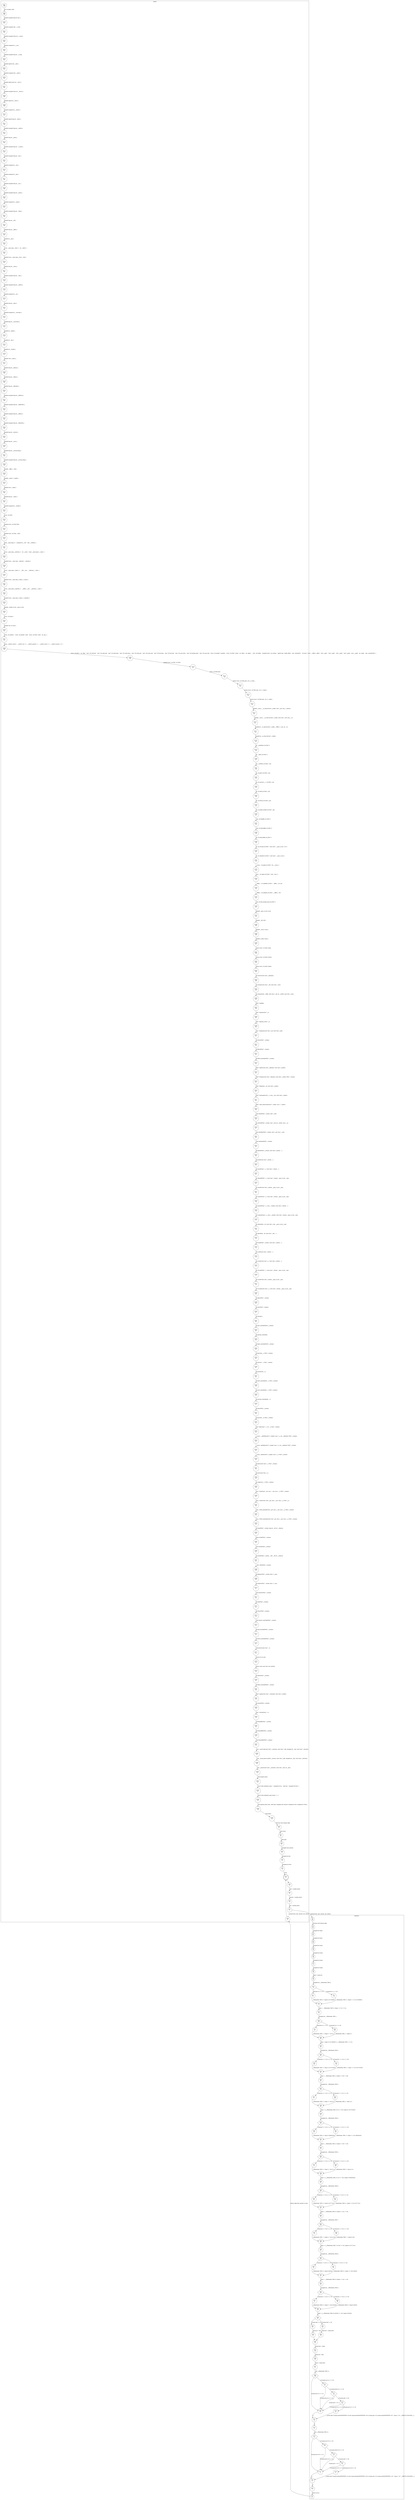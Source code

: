 digraph CFA {
85 [shape="circle" label="N85\n209"]
99 [shape="circle" label="N99\n208"]
100 [shape="circle" label="N100\n207"]
101 [shape="circle" label="N101\n206"]
102 [shape="circle" label="N102\n205"]
103 [shape="circle" label="N103\n204"]
104 [shape="circle" label="N104\n203"]
105 [shape="circle" label="N105\n202"]
106 [shape="circle" label="N106\n201"]
107 [shape="circle" label="N107\n200"]
108 [shape="circle" label="N108\n199"]
109 [shape="circle" label="N109\n198"]
110 [shape="circle" label="N110\n197"]
111 [shape="circle" label="N111\n196"]
112 [shape="circle" label="N112\n195"]
113 [shape="circle" label="N113\n194"]
114 [shape="circle" label="N114\n193"]
115 [shape="circle" label="N115\n192"]
116 [shape="circle" label="N116\n191"]
117 [shape="circle" label="N117\n190"]
118 [shape="circle" label="N118\n189"]
119 [shape="circle" label="N119\n188"]
120 [shape="circle" label="N120\n187"]
121 [shape="circle" label="N121\n186"]
122 [shape="circle" label="N122\n185"]
123 [shape="circle" label="N123\n184"]
124 [shape="circle" label="N124\n183"]
125 [shape="circle" label="N125\n182"]
126 [shape="circle" label="N126\n181"]
127 [shape="circle" label="N127\n180"]
128 [shape="circle" label="N128\n179"]
129 [shape="circle" label="N129\n178"]
130 [shape="circle" label="N130\n177"]
131 [shape="circle" label="N131\n176"]
132 [shape="circle" label="N132\n175"]
133 [shape="circle" label="N133\n174"]
134 [shape="circle" label="N134\n173"]
135 [shape="circle" label="N135\n172"]
136 [shape="circle" label="N136\n171"]
137 [shape="circle" label="N137\n170"]
138 [shape="circle" label="N138\n169"]
139 [shape="circle" label="N139\n168"]
140 [shape="circle" label="N140\n167"]
141 [shape="circle" label="N141\n166"]
142 [shape="circle" label="N142\n165"]
143 [shape="circle" label="N143\n164"]
144 [shape="circle" label="N144\n163"]
145 [shape="circle" label="N145\n162"]
146 [shape="circle" label="N146\n161"]
147 [shape="circle" label="N147\n160"]
148 [shape="circle" label="N148\n159"]
149 [shape="circle" label="N149\n158"]
150 [shape="circle" label="N150\n157"]
151 [shape="circle" label="N151\n156"]
152 [shape="circle" label="N152\n155"]
153 [shape="circle" label="N153\n154"]
154 [shape="circle" label="N154\n153"]
155 [shape="circle" label="N155\n152"]
156 [shape="circle" label="N156\n151"]
157 [shape="circle" label="N157\n150"]
158 [shape="circle" label="N158\n149"]
159 [shape="circle" label="N159\n148"]
160 [shape="circle" label="N160\n147"]
161 [shape="circle" label="N161\n146"]
162 [shape="circle" label="N162\n145"]
163 [shape="circle" label="N163\n144"]
164 [shape="circle" label="N164\n143"]
165 [shape="circle" label="N165\n142"]
166 [shape="circle" label="N166\n141"]
167 [shape="circle" label="N167\n140"]
168 [shape="circle" label="N168\n139"]
169 [shape="circle" label="N169\n138"]
170 [shape="circle" label="N170\n137"]
171 [shape="circle" label="N171\n136"]
172 [shape="circle" label="N172\n135"]
173 [shape="circle" label="N173\n134"]
174 [shape="circle" label="N174\n133"]
175 [shape="circle" label="N175\n132"]
176 [shape="circle" label="N176\n131"]
177 [shape="circle" label="N177\n130"]
178 [shape="circle" label="N178\n129"]
179 [shape="circle" label="N179\n128"]
180 [shape="circle" label="N180\n127"]
181 [shape="circle" label="N181\n126"]
182 [shape="circle" label="N182\n125"]
183 [shape="circle" label="N183\n124"]
184 [shape="circle" label="N184\n123"]
185 [shape="circle" label="N185\n122"]
186 [shape="circle" label="N186\n121"]
187 [shape="circle" label="N187\n120"]
188 [shape="circle" label="N188\n119"]
189 [shape="circle" label="N189\n118"]
190 [shape="circle" label="N190\n117"]
191 [shape="circle" label="N191\n116"]
192 [shape="circle" label="N192\n115"]
193 [shape="circle" label="N193\n114"]
194 [shape="circle" label="N194\n113"]
195 [shape="circle" label="N195\n112"]
196 [shape="circle" label="N196\n111"]
197 [shape="circle" label="N197\n110"]
198 [shape="circle" label="N198\n109"]
199 [shape="circle" label="N199\n108"]
200 [shape="circle" label="N200\n107"]
201 [shape="circle" label="N201\n106"]
202 [shape="circle" label="N202\n105"]
203 [shape="circle" label="N203\n104"]
204 [shape="circle" label="N204\n103"]
205 [shape="circle" label="N205\n102"]
206 [shape="circle" label="N206\n101"]
207 [shape="circle" label="N207\n100"]
208 [shape="circle" label="N208\n99"]
209 [shape="circle" label="N209\n98"]
210 [shape="circle" label="N210\n97"]
211 [shape="circle" label="N211\n96"]
212 [shape="circle" label="N212\n95"]
213 [shape="circle" label="N213\n94"]
214 [shape="circle" label="N214\n93"]
215 [shape="circle" label="N215\n92"]
216 [shape="circle" label="N216\n91"]
217 [shape="circle" label="N217\n90"]
218 [shape="circle" label="N218\n89"]
219 [shape="circle" label="N219\n88"]
220 [shape="circle" label="N220\n87"]
221 [shape="circle" label="N221\n86"]
222 [shape="circle" label="N222\n85"]
223 [shape="circle" label="N223\n84"]
224 [shape="circle" label="N224\n83"]
225 [shape="circle" label="N225\n82"]
226 [shape="circle" label="N226\n81"]
227 [shape="circle" label="N227\n80"]
228 [shape="circle" label="N228\n79"]
229 [shape="circle" label="N229\n78"]
230 [shape="circle" label="N230\n77"]
231 [shape="circle" label="N231\n76"]
232 [shape="circle" label="N232\n75"]
233 [shape="circle" label="N233\n74"]
234 [shape="circle" label="N234\n73"]
235 [shape="circle" label="N235\n72"]
236 [shape="circle" label="N236\n71"]
237 [shape="circle" label="N237\n70"]
238 [shape="circle" label="N238\n69"]
239 [shape="circle" label="N239\n68"]
240 [shape="circle" label="N240\n67"]
241 [shape="circle" label="N241\n66"]
242 [shape="circle" label="N242\n65"]
243 [shape="circle" label="N243\n64"]
244 [shape="circle" label="N244\n63"]
245 [shape="circle" label="N245\n62"]
246 [shape="circle" label="N246\n61"]
247 [shape="circle" label="N247\n60"]
248 [shape="circle" label="N248\n59"]
249 [shape="circle" label="N249\n58"]
250 [shape="circle" label="N250\n57"]
251 [shape="circle" label="N251\n56"]
252 [shape="circle" label="N252\n55"]
253 [shape="circle" label="N253\n54"]
254 [shape="circle" label="N254\n53"]
255 [shape="circle" label="N255\n52"]
256 [shape="circle" label="N256\n51"]
257 [shape="circle" label="N257\n50"]
258 [shape="circle" label="N258\n49"]
259 [shape="circle" label="N259\n48"]
260 [shape="circle" label="N260\n47"]
261 [shape="circle" label="N261\n46"]
262 [shape="circle" label="N262\n45"]
263 [shape="circle" label="N263\n44"]
264 [shape="circle" label="N264\n43"]
265 [shape="circle" label="N265\n42"]
266 [shape="circle" label="N266\n41"]
267 [shape="circle" label="N267\n40"]
268 [shape="circle" label="N268\n39"]
269 [shape="circle" label="N269\n38"]
270 [shape="circle" label="N270\n37"]
271 [shape="circle" label="N271\n36"]
272 [shape="circle" label="N272\n35"]
273 [shape="circle" label="N273\n34"]
274 [shape="circle" label="N274\n33"]
275 [shape="circle" label="N275\n32"]
276 [shape="circle" label="N276\n31"]
277 [shape="circle" label="N277\n30"]
278 [shape="circle" label="N278\n29"]
279 [shape="circle" label="N279\n28"]
280 [shape="circle" label="N280\n27"]
281 [shape="circle" label="N281\n26"]
282 [shape="circle" label="N282\n25"]
283 [shape="circle" label="N283\n24"]
284 [shape="circle" label="N284\n23"]
285 [shape="circle" label="N285\n22"]
286 [shape="circle" label="N286\n21"]
287 [shape="circle" label="N287\n20"]
288 [shape="circle" label="N288\n19"]
289 [shape="circle" label="N289\n18"]
290 [shape="circle" label="N290\n17"]
291 [shape="circle" label="N291\n16"]
292 [shape="circle" label="N292\n15"]
293 [shape="circle" label="N293\n14"]
294 [shape="circle" label="N294\n13"]
295 [shape="circle" label="N295\n12"]
86 [shape="circle" label="N86\n11"]
87 [shape="circle" label="N87\n10"]
88 [shape="circle" label="N88\n9"]
89 [shape="circle" label="N89\n8"]
90 [shape="circle" label="N90\n7"]
91 [shape="circle" label="N91\n6"]
92 [shape="doublecircle" label="N92\n5"]
93 [shape="circle" label="N93\n4"]
95 [shape="circle" label="N95\n3"]
96 [shape="circle" label="N96\n2"]
97 [shape="circle" label="N97\n1"]
1 [shape="circle" label="N1\n83"]
2 [shape="circle" label="N2\n82"]
3 [shape="circle" label="N3\n81"]
4 [shape="circle" label="N4\n80"]
5 [shape="circle" label="N5\n79"]
6 [shape="circle" label="N6\n78"]
7 [shape="circle" label="N7\n77"]
8 [shape="circle" label="N8\n76"]
9 [shape="circle" label="N9\n75"]
10 [shape="diamond" label="N10\n74"]
11 [shape="circle" label="N11\n73"]
13 [shape="circle" label="N13\n71"]
14 [shape="circle" label="N14\n70"]
15 [shape="diamond" label="N15\n69"]
16 [shape="circle" label="N16\n68"]
18 [shape="circle" label="N18\n66"]
19 [shape="circle" label="N19\n65"]
20 [shape="diamond" label="N20\n64"]
21 [shape="circle" label="N21\n63"]
23 [shape="circle" label="N23\n61"]
24 [shape="circle" label="N24\n60"]
25 [shape="diamond" label="N25\n59"]
26 [shape="circle" label="N26\n58"]
28 [shape="circle" label="N28\n56"]
29 [shape="circle" label="N29\n55"]
30 [shape="diamond" label="N30\n54"]
31 [shape="circle" label="N31\n53"]
33 [shape="circle" label="N33\n51"]
34 [shape="circle" label="N34\n50"]
35 [shape="diamond" label="N35\n49"]
36 [shape="circle" label="N36\n48"]
38 [shape="circle" label="N38\n46"]
39 [shape="circle" label="N39\n45"]
40 [shape="diamond" label="N40\n44"]
41 [shape="circle" label="N41\n43"]
43 [shape="circle" label="N43\n41"]
44 [shape="circle" label="N44\n40"]
45 [shape="diamond" label="N45\n39"]
46 [shape="circle" label="N46\n38"]
48 [shape="circle" label="N48\n36"]
49 [shape="circle" label="N49\n35"]
50 [shape="diamond" label="N50\n34"]
51 [shape="circle" label="N51\n33"]
53 [shape="circle" label="N53\n31"]
54 [shape="circle" label="N54\n30"]
55 [shape="diamond" label="N55\n29"]
56 [shape="circle" label="N56\n28"]
58 [shape="circle" label="N58\n26"]
59 [shape="diamond" label="N59\n25"]
61 [shape="circle" label="N61\n24"]
63 [shape="circle" label="N63\n23"]
60 [shape="circle" label="N60\n20"]
65 [shape="circle" label="N65\n19"]
66 [shape="circle" label="N66\n18"]
67 [shape="circle" label="N67\n17"]
68 [shape="diamond" label="N68\n16"]
72 [shape="diamond" label="N72\n15"]
71 [shape="diamond" label="N71\n14"]
73 [shape="diamond" label="N73\n13"]
69 [shape="circle" label="N69\n11"]
74 [shape="circle" label="N74\n10"]
75 [shape="circle" label="N75\n9"]
76 [shape="diamond" label="N76\n8"]
80 [shape="diamond" label="N80\n7"]
79 [shape="diamond" label="N79\n6"]
81 [shape="diamond" label="N81\n5"]
77 [shape="circle" label="N77\n3"]
82 [shape="circle" label="N82\n2"]
83 [shape="circle" label="N83\n1"]
0 [shape="circle" label="N0\n0"]
98 [shape="circle" label="N98\n0"]
78 [shape="circle" label="N78\n4"]
70 [shape="circle" label="N70\n12"]
62 [shape="circle" label="N62\n22"]
64 [shape="circle" label="N64\n21"]
57 [shape="circle" label="N57\n27"]
52 [shape="circle" label="N52\n32"]
47 [shape="circle" label="N47\n37"]
42 [shape="circle" label="N42\n42"]
37 [shape="circle" label="N37\n47"]
32 [shape="circle" label="N32\n52"]
27 [shape="circle" label="N27\n57"]
22 [shape="circle" label="N22\n62"]
17 [shape="circle" label="N17\n67"]
12 [shape="circle" label="N12\n72"]
node [shape="circle"]
subgraph cluster_main {
label="main()"
85 -> 99 [label="INIT GLOBAL VARS"]
99 -> 100 [label="typedef unsigned long int size_t;"]
100 -> 101 [label="typedef unsigned char __u_char;"]
101 -> 102 [label="typedef unsigned short int __u_short;"]
102 -> 103 [label="typedef unsigned int __u_int;"]
103 -> 104 [label="typedef unsigned long int __u_long;"]
104 -> 105 [label="typedef signed char __int8_t;"]
105 -> 106 [label="typedef unsigned char __uint8_t;"]
106 -> 107 [label="typedef signed short int __int16_t;"]
107 -> 108 [label="typedef unsigned short int __uint16_t;"]
108 -> 109 [label="typedef signed int __int32_t;"]
109 -> 110 [label="typedef unsigned int __uint32_t;"]
110 -> 111 [label="typedef signed long int __int64_t;"]
111 -> 112 [label="typedef unsigned long int __uint64_t;"]
112 -> 113 [label="typedef long int __quad_t;"]
113 -> 114 [label="typedef unsigned long int __u_quad_t;"]
114 -> 115 [label="typedef unsigned long int __dev_t;"]
115 -> 116 [label="typedef unsigned int __uid_t;"]
116 -> 117 [label="typedef unsigned int __gid_t;"]
117 -> 118 [label="typedef unsigned long int __ino_t;"]
118 -> 119 [label="typedef unsigned long int __ino64_t;"]
119 -> 120 [label="typedef unsigned int __mode_t;"]
120 -> 121 [label="typedef unsigned long int __nlink_t;"]
121 -> 122 [label="typedef long int __off_t;"]
122 -> 123 [label="typedef long int __off64_t;"]
123 -> 124 [label="typedef int __pid_t;"]
124 -> 125 [label="struct __anon_type___fsid_t {   int __val[2]; } ;"]
125 -> 126 [label="typedef struct __anon_type___fsid_t __fsid_t;"]
126 -> 127 [label="typedef long int __clock_t;"]
127 -> 128 [label="typedef unsigned long int __rlim_t;"]
128 -> 129 [label="typedef unsigned long int __rlim64_t;"]
129 -> 130 [label="typedef unsigned int __id_t;"]
130 -> 131 [label="typedef long int __time_t;"]
131 -> 132 [label="typedef unsigned int __useconds_t;"]
132 -> 133 [label="typedef long int __suseconds_t;"]
133 -> 134 [label="typedef int __daddr_t;"]
134 -> 135 [label="typedef int __key_t;"]
135 -> 136 [label="typedef int __clockid_t;"]
136 -> 137 [label="typedef void *__timer_t;"]
137 -> 138 [label="typedef long int __blksize_t;"]
138 -> 139 [label="typedef long int __blkcnt_t;"]
139 -> 140 [label="typedef long int __blkcnt64_t;"]
140 -> 141 [label="typedef unsigned long int __fsblkcnt_t;"]
141 -> 142 [label="typedef unsigned long int __fsblkcnt64_t;"]
142 -> 143 [label="typedef unsigned long int __fsfilcnt_t;"]
143 -> 144 [label="typedef unsigned long int __fsfilcnt64_t;"]
144 -> 145 [label="typedef long int __fsword_t;"]
145 -> 146 [label="typedef long int __ssize_t;"]
146 -> 147 [label="typedef long int __syscall_slong_t;"]
147 -> 148 [label="typedef unsigned long int __syscall_ulong_t;"]
148 -> 149 [label="typedef __off64_t __loff_t;"]
149 -> 150 [label="typedef __quad_t *__qaddr_t;"]
150 -> 151 [label="typedef char *__caddr_t;"]
151 -> 152 [label="typedef long int __intptr_t;"]
152 -> 153 [label="typedef unsigned int __socklen_t;"]
153 -> 154 [label="struct _IO_FILE ;"]
154 -> 155 [label="typedef struct _IO_FILE FILE;"]
155 -> 156 [label="typedef struct _IO_FILE __FILE;"]
156 -> 157 [label="union __anon_type_0 {   unsigned int __wch;   char __wchb[4]; } ;"]
157 -> 158 [label="struct __anon_type___mbstate_t {   int __count;   union __anon_type_0 __value; } ;"]
158 -> 159 [label="typedef struct __anon_type___mbstate_t __mbstate_t;"]
159 -> 160 [label="struct __anon_type__G_fpos_t {   __off_t __pos;   __mbstate_t __state; } ;"]
160 -> 161 [label="typedef struct __anon_type__G_fpos_t _G_fpos_t;"]
161 -> 162 [label="struct __anon_type__G_fpos64_t {   __off64_t __pos;   __mbstate_t __state; } ;"]
162 -> 163 [label="typedef struct __anon_type__G_fpos_t _G_fpos64_t;"]
163 -> 164 [label="typedef __builtin_va_list __gnuc_va_list;"]
164 -> 165 [label="struct _IO_jump_t ;"]
165 -> 166 [label="typedef void _IO_lock_t;"]
166 -> 167 [label="struct _IO_marker {   struct _IO_marker *_next;   struct _IO_FILE *_sbuf;   int _pos; } ;"]
167 -> 168 [label="enum __codecvt_result {   __codecvt_ok = 0,   __codecvt_partial = 1,   __codecvt_error = 2,   __codecvt_noconv = 3 } ;"]
168 -> 169 [label="struct _IO_FILE {   int _flags;   char *_IO_read_ptr;   char *_IO_read_end;   char *_IO_read_base;   char *_IO_write_base;   char *_IO_write_ptr;   char *_IO_write_end;   char *_IO_buf_base;   char *_IO_buf_end;   char *_IO_save_base;   char *_IO_backup_base;   char *_IO_save_end;   struct _IO_marker *_markers;   struct _IO_FILE *_chain;   int _fileno;   int _flags2;   __off_t _old_offset;   unsigned short _cur_column;   signed char _vtable_offset;   char _shortbuf[1];   _IO_lock_t *_lock;   __off64_t _offset;   void *__pad1;   void *__pad2;   void *__pad3;   void *__pad4;   size_t __pad5;   int _mode;   char _unused2[40]; } ;"]
169 -> 170 [label="typedef struct _IO_FILE _IO_FILE;"]
170 -> 171 [label="struct _IO_FILE_plus ;"]
171 -> 172 [label="extern struct _IO_FILE_plus _IO_2_1_stdin_;"]
172 -> 173 [label="extern struct _IO_FILE_plus _IO_2_1_stdout_;"]
173 -> 174 [label="extern struct _IO_FILE_plus _IO_2_1_stderr_;"]
174 -> 175 [label="typedef __ssize_t  __io_read_fn(void *__cookie, char *__buf, size_t __nbytes);"]
175 -> 176 [label="typedef __ssize_t  __io_write_fn(void *__cookie, const char *__buf, size_t __n);"]
176 -> 177 [label="typedef int __io_seek_fn(void *__cookie, __off64_t *__pos, int __w);"]
177 -> 178 [label="typedef int __io_close_fn(void *__cookie);"]
178 -> 179 [label="int __underflow(_IO_FILE *);"]
179 -> 180 [label="int __uflow(_IO_FILE *);"]
180 -> 181 [label="int __overflow(_IO_FILE *, int);"]
181 -> 182 [label="int _IO_getc(_IO_FILE *__fp);"]
182 -> 183 [label="int _IO_putc(int __c, _IO_FILE *__fp);"]
183 -> 184 [label="int _IO_feof(_IO_FILE *__fp);"]
184 -> 185 [label="int _IO_ferror(_IO_FILE *__fp);"]
185 -> 186 [label="int _IO_peekc_locked(_IO_FILE *__fp);"]
186 -> 187 [label="void _IO_flockfile(_IO_FILE *);"]
187 -> 188 [label="void _IO_funlockfile(_IO_FILE *);"]
188 -> 189 [label="int _IO_ftrylockfile(_IO_FILE *);"]
189 -> 190 [label="int _IO_vfscanf(_IO_FILE *, const char *, __gnuc_va_list , int *);"]
190 -> 191 [label="int _IO_vfprintf(_IO_FILE *, const char *, __gnuc_va_list );"]
191 -> 192 [label="__ssize_t  _IO_padn(_IO_FILE *, int, __ssize_t );"]
192 -> 193 [label="size_t  _IO_sgetn(_IO_FILE *, void *, size_t );"]
193 -> 194 [label="__off64_t  _IO_seekoff(_IO_FILE *, __off64_t , int, int);"]
194 -> 195 [label="__off64_t  _IO_seekpos(_IO_FILE *, __off64_t , int);"]
195 -> 196 [label="void _IO_free_backup_area(_IO_FILE *);"]
196 -> 197 [label="typedef __gnuc_va_list va_list;"]
197 -> 198 [label="typedef __off_t off_t;"]
198 -> 199 [label="typedef __ssize_t ssize_t;"]
199 -> 200 [label="typedef _G_fpos_t fpos_t;"]
200 -> 201 [label="extern struct _IO_FILE *stdin;"]
201 -> 202 [label="extern struct _IO_FILE *stdout;"]
202 -> 203 [label="extern struct _IO_FILE *stderr;"]
203 -> 204 [label="int remove(const char *__filename);"]
204 -> 205 [label="int rename(const char *__old, const char *__new);"]
205 -> 206 [label="int renameat(int __oldfd, const char *__old, int __newfd, const char *__new);"]
206 -> 207 [label="FILE * tmpfile();"]
207 -> 208 [label="char * tmpnam(char *__s);"]
208 -> 209 [label="char * tmpnam_r(char *__s);"]
209 -> 210 [label="char * tempnam(const char *__dir, const char *__pfx);"]
210 -> 211 [label="int fclose(FILE *__stream);"]
211 -> 212 [label="int fflush(FILE *__stream);"]
212 -> 213 [label="int fflush_unlocked(FILE *__stream);"]
213 -> 214 [label="FILE * fopen(const char *__filename, const char *__modes);"]
214 -> 215 [label="FILE * freopen(const char *__filename, const char *__modes, FILE *__stream);"]
215 -> 216 [label="FILE * fdopen(int __fd, const char *__modes);"]
216 -> 217 [label="FILE * fmemopen(void *__s, size_t __len, const char *__modes);"]
217 -> 218 [label="FILE * open_memstream(char **__bufloc, size_t *__sizeloc);"]
218 -> 219 [label="void setbuf(FILE *__stream, char *__buf);"]
219 -> 220 [label="int setvbuf(FILE *__stream, char *__buf, int __modes, size_t __n);"]
220 -> 221 [label="void setbuffer(FILE *__stream, char *__buf, size_t __size);"]
221 -> 222 [label="void setlinebuf(FILE *__stream);"]
222 -> 223 [label="int fprintf(FILE *__stream, const char *__format, ...);"]
223 -> 224 [label="int printf(const char *__format, ...);"]
224 -> 225 [label="int sprintf(char *__s, const char *__format, ...);"]
225 -> 226 [label="int vfprintf(FILE *__s, const char *__format, __gnuc_va_list __arg);"]
226 -> 227 [label="int vprintf(const char *__format, __gnuc_va_list __arg);"]
227 -> 228 [label="int vsprintf(char *__s, const char *__format, __gnuc_va_list __arg);"]
228 -> 229 [label="int snprintf(char *__s, size_t __maxlen, const char *__format, ...);"]
229 -> 230 [label="int vsnprintf(char *__s, size_t __maxlen, const char *__format, __gnuc_va_list __arg);"]
230 -> 231 [label="int vdprintf(int __fd, const char *__fmt, __gnuc_va_list __arg);"]
231 -> 232 [label="int dprintf(int __fd, const char *__fmt, ...);"]
232 -> 233 [label="int fscanf(FILE *__stream, const char *__format, ...);"]
233 -> 234 [label="int scanf(const char *__format, ...);"]
234 -> 235 [label="int sscanf(const char *__s, const char *__format, ...);"]
235 -> 236 [label="int vfscanf(FILE *__s, const char *__format, __gnuc_va_list __arg);"]
236 -> 237 [label="int vscanf(const char *__format, __gnuc_va_list __arg);"]
237 -> 238 [label="int vsscanf(const char *__s, const char *__format, __gnuc_va_list __arg);"]
238 -> 239 [label="int fgetc(FILE *__stream);"]
239 -> 240 [label="int getc(FILE *__stream);"]
240 -> 241 [label="int getchar();"]
241 -> 242 [label="int getc_unlocked(FILE *__stream);"]
242 -> 243 [label="int getchar_unlocked();"]
243 -> 244 [label="int fgetc_unlocked(FILE *__stream);"]
244 -> 245 [label="int fputc(int __c, FILE *__stream);"]
245 -> 246 [label="int putc(int __c, FILE *__stream);"]
246 -> 247 [label="int putchar(int __c);"]
247 -> 248 [label="int fputc_unlocked(int __c, FILE *__stream);"]
248 -> 249 [label="int putc_unlocked(int __c, FILE *__stream);"]
249 -> 250 [label="int putchar_unlocked(int __c);"]
250 -> 251 [label="int getw(FILE *__stream);"]
251 -> 252 [label="int putw(int __w, FILE *__stream);"]
252 -> 253 [label="char * fgets(char *__s, int __n, FILE *__stream);"]
253 -> 254 [label="__ssize_t  __getdelim(char **__lineptr, size_t *__n, int __delimiter, FILE *__stream);"]
254 -> 255 [label="__ssize_t  getdelim(char **__lineptr, size_t *__n, int __delimiter, FILE *__stream);"]
255 -> 256 [label="__ssize_t  getline(char **__lineptr, size_t *__n, FILE *__stream);"]
256 -> 257 [label="int fputs(const char *__s, FILE *__stream);"]
257 -> 258 [label="int puts(const char *__s);"]
258 -> 259 [label="int ungetc(int __c, FILE *__stream);"]
259 -> 260 [label="size_t  fread(void *__ptr, size_t __size, size_t __n, FILE *__stream);"]
260 -> 261 [label="size_t  fwrite(const void *__ptr, size_t __size, size_t __n, FILE *__s);"]
261 -> 262 [label="size_t  fread_unlocked(void *__ptr, size_t __size, size_t __n, FILE *__stream);"]
262 -> 263 [label="size_t  fwrite_unlocked(const void *__ptr, size_t __size, size_t __n, FILE *__stream);"]
263 -> 264 [label="int fseek(FILE *__stream, long int __off, int __whence);"]
264 -> 265 [label="long int ftell(FILE *__stream);"]
265 -> 266 [label="void rewind(FILE *__stream);"]
266 -> 267 [label="int fseeko(FILE *__stream, __off_t __off, int __whence);"]
267 -> 268 [label="__off_t  ftello(FILE *__stream);"]
268 -> 269 [label="int fgetpos(FILE *__stream, fpos_t *__pos);"]
269 -> 270 [label="int fsetpos(FILE *__stream, fpos_t *__pos);"]
270 -> 271 [label="void clearerr(FILE *__stream);"]
271 -> 272 [label="int feof(FILE *__stream);"]
272 -> 273 [label="int ferror(FILE *__stream);"]
273 -> 274 [label="void clearerr_unlocked(FILE *__stream);"]
274 -> 275 [label="int feof_unlocked(FILE *__stream);"]
275 -> 276 [label="int ferror_unlocked(FILE *__stream);"]
276 -> 277 [label="void perror(const char *__s);"]
277 -> 278 [label="extern int sys_nerr;"]
278 -> 279 [label="extern const const char *sys_errlist[];"]
279 -> 280 [label="int fileno(FILE *__stream);"]
280 -> 281 [label="int fileno_unlocked(FILE *__stream);"]
281 -> 282 [label="FILE * popen(const char *__command, const char *__modes);"]
282 -> 283 [label="int pclose(FILE *__stream);"]
283 -> 284 [label="char * ctermid(char *__s);"]
284 -> 285 [label="void flockfile(FILE *__stream);"]
285 -> 286 [label="int ftrylockfile(FILE *__stream);"]
286 -> 287 [label="void funlockfile(FILE *__stream);"]
287 -> 288 [label="void __assert_fail(const char *__assertion, const char *__file, unsigned int __line, const char *__function);"]
288 -> 289 [label="void __assert_perror_fail(int __errnum, const char *__file, unsigned int __line, const char *__function);"]
289 -> 290 [label="void __assert(const char *__assertion, const char *__file, int __line);"]
290 -> 291 [label="_Bool nondet_bool();"]
291 -> 292 [label="struct state_elements_main {   unsigned int inr;   _Bool spl;   unsigned int dout; } ;"]
292 -> 293 [label="struct state_elements_main smain = {  };"]
293 -> 294 [label="void spinner(_Bool clock, _Bool spin, unsigned char amount, unsigned int din, unsigned int *dout);"]
294 -> 295 [label="void main();"]
295 -> 86 [label="Function start dummy edge"]
86 -> 87 [label="_Bool clock;"]
87 -> 88 [label="_Bool spin;"]
88 -> 89 [label="unsigned char amount;"]
89 -> 90 [label="unsigned int din;"]
90 -> 91 [label="unsigned int dout;"]
91 -> 92 [label="while"]
92 -> 93 [label=""]
93 -> 95 [label="spin = nondet_bool();"]
95 -> 96 [label="amount = nondet_bool();"]
96 -> 97 [label="din = nondet_bool();"]
97 -> 98 [label="spinner(clock, spin, amount, din, &dout);" style="dotted" arrowhead="empty"]
98 -> 92 [label=""]}
subgraph cluster_spinner {
label="spinner()"
1 -> 2 [label="Function start dummy edge"]
2 -> 3 [label="unsigned int tmp0;"]
3 -> 4 [label="unsigned int tmp1;"]
4 -> 5 [label="unsigned int tmp2;"]
5 -> 6 [label="unsigned int tmp3;"]
6 -> 7 [label="unsigned int tmp4;"]
7 -> 8 [label="unsigned int tmp5;"]
8 -> 9 [label="tmp0 = smain.inr;"]
9 -> 10 [label="unsigned int __CPAchecker_TMP_0;"]
10 -> 12 [label="[(amount & 1) == 0]"]
10 -> 11 [label="[!((amount & 1) == 0)]"]
11 -> 13 [label="__CPAchecker_TMP_0 = (tmp0 >> 1) & 2147483647;"]
13 -> 14 [label="tmp1 = __CPAchecker_TMP_0 | ((tmp1 >> 31) << 31);"]
14 -> 15 [label="unsigned int __CPAchecker_TMP_1;"]
15 -> 17 [label="[(amount & 1) == 0]"]
15 -> 16 [label="[!((amount & 1) == 0)]"]
16 -> 18 [label="__CPAchecker_TMP_1 = tmp0 & 1;"]
18 -> 19 [label="tmp1 = (tmp1 & 2147483647) | (__CPAchecker_TMP_1 << 31);"]
19 -> 20 [label="unsigned int __CPAchecker_TMP_2;"]
20 -> 22 [label="[((amount >> 1) & 1) == 0]"]
20 -> 21 [label="[!(((amount >> 1) & 1) == 0)]"]
21 -> 23 [label="__CPAchecker_TMP_2 = (tmp1 >> 2) & 1073741823;"]
23 -> 24 [label="tmp2 = __CPAchecker_TMP_2 | ((tmp2 >> 30) << 30);"]
24 -> 25 [label="unsigned int __CPAchecker_TMP_3;"]
25 -> 27 [label="[((amount >> 1) & 1) == 0]"]
25 -> 26 [label="[!(((amount >> 1) & 1) == 0)]"]
26 -> 28 [label="__CPAchecker_TMP_3 = tmp1 & 3;"]
28 -> 29 [label="tmp2 = ((__CPAchecker_TMP_3 & 3) << 30) | (tmp2 & 1073741823);"]
29 -> 30 [label="unsigned int __CPAchecker_TMP_4;"]
30 -> 32 [label="[((amount >> 2) & 1) == 0]"]
30 -> 31 [label="[!(((amount >> 2) & 1) == 0)]"]
31 -> 33 [label="__CPAchecker_TMP_4 = (tmp2 >> 4) & 268435455;"]
33 -> 34 [label="tmp3 = __CPAchecker_TMP_4 | ((tmp3 >> 28) << 28);"]
34 -> 35 [label="unsigned int __CPAchecker_TMP_5;"]
35 -> 37 [label="[((amount >> 2) & 1) == 0]"]
35 -> 36 [label="[!(((amount >> 2) & 1) == 0)]"]
36 -> 38 [label="__CPAchecker_TMP_5 = tmp2 & 15;"]
38 -> 39 [label="tmp3 = ((__CPAchecker_TMP_5 & 15) << 28) | (tmp3 & 268435455);"]
39 -> 40 [label="unsigned int __CPAchecker_TMP_6;"]
40 -> 42 [label="[((amount >> 3) & 1) == 0]"]
40 -> 41 [label="[!(((amount >> 3) & 1) == 0)]"]
41 -> 43 [label="__CPAchecker_TMP_6 = (tmp3 >> 8) & 16777215;"]
43 -> 44 [label="tmp4 = __CPAchecker_TMP_6 | ((tmp4 >> 24) << 24);"]
44 -> 45 [label="unsigned int __CPAchecker_TMP_7;"]
45 -> 47 [label="[((amount >> 3) & 1) == 0]"]
45 -> 46 [label="[!(((amount >> 3) & 1) == 0)]"]
46 -> 48 [label="__CPAchecker_TMP_7 = tmp3 & 255;"]
48 -> 49 [label="tmp4 = ((__CPAchecker_TMP_7 & 255) << 24) | (tmp3 & 16777215);"]
49 -> 50 [label="unsigned int __CPAchecker_TMP_8;"]
50 -> 52 [label="[((amount >> 4) & 1) == 0]"]
50 -> 51 [label="[!(((amount >> 4) & 1) == 0)]"]
51 -> 53 [label="__CPAchecker_TMP_8 = (tmp4 >> 16) & 65535;"]
53 -> 54 [label="tmp5 = __CPAchecker_TMP_8 | ((tmp4 >> 16) << 16);"]
54 -> 55 [label="unsigned int __CPAchecker_TMP_9;"]
55 -> 57 [label="[((amount >> 4) & 1) == 0]"]
55 -> 56 [label="[!(((amount >> 4) & 1) == 0)]"]
56 -> 58 [label="__CPAchecker_TMP_9 = tmp4 & 65535;"]
58 -> 59 [label="tmp5 = ((__CPAchecker_TMP_9 & 65535) << 16) | (tmp4 & 65535);"]
59 -> 62 [label="[(smain.spl) == 0]"]
59 -> 61 [label="[!((smain.spl) == 0)]"]
61 -> 63 [label="smain.inr = smain.dout;"]
63 -> 60 [label=""]
60 -> 65 [label="smain.dout = tmp5;"]
65 -> 66 [label="smain.spl = spin;"]
66 -> 67 [label="*dout = smain.dout;"]
67 -> 68 [label="void __CPAchecker_TMP_11;"]
68 -> 69 [label="[((smain.inr) & 1) == 0]"]
68 -> 72 [label="[!(((smain.inr) & 1) == 0)]"]
72 -> 69 [label="[((smain.dout) & 1) == 0]"]
72 -> 71 [label="[!(((smain.dout) & 1) == 0)]"]
71 -> 69 [label="[(smain.spl) == 0]"]
71 -> 73 [label="[!((smain.spl) == 0)]"]
73 -> 70 [label="[((smain.inr) & 1) == 0]"]
73 -> 69 [label="[!(((smain.inr) & 1) == 0)]"]
69 -> 74 [label="0;"]
74 -> 75 [label="0;"]
75 -> 76 [label="void __CPAchecker_TMP_13;"]
76 -> 77 [label="[((smain.inr) & 0) == 0]"]
76 -> 80 [label="[!(((smain.inr) & 0) == 0)]"]
80 -> 77 [label="[((smain.dout) & 0) == 0]"]
80 -> 79 [label="[!(((smain.dout) & 0) == 0)]"]
79 -> 77 [label="[(smain.spl) == 0]"]
79 -> 81 [label="[!((smain.spl) == 0)]"]
81 -> 78 [label="[((smain.inr) & 0) == 0]"]
81 -> 77 [label="[!(((smain.inr) & 0) == 0)]"]
77 -> 82 [label="0;"]
82 -> 83 [label="0;"]
83 -> 0 [label="default return"]
78 -> 82 [label="__assert_fail(\"!((smain.inr&0xFFFFFFFF==0) && (smain.dout&0xFFFFFFFF==0)) || (smain.spl==0 || smain.inr&0xFFFFFFFF==0)\", \"main.c\", 53, \"__PRETTY_FUNCTION__\");"]
70 -> 74 [label="__assert_fail(\"!((smain.inr&0xFFFFFFFF!=0) && (smain.dout&0xFFFFFFFF!=0)) || (smain.spl==0 || smain.inr&0xFFFFFFFF!=0)\", \"main.c\", 50, \"__PRETTY_FUNCTION__\");"]
62 -> 64 [label="smain.inr = din;"]
64 -> 60 [label=""]
57 -> 58 [label="__CPAchecker_TMP_9 = (tmp4 >> 16) & 65535;"]
52 -> 53 [label="__CPAchecker_TMP_8 = tmp4 & 65535;"]
47 -> 48 [label="__CPAchecker_TMP_7 = (tmp3 >> 24) & 255;"]
42 -> 43 [label="__CPAchecker_TMP_6 = tmp3 & 16777215;"]
37 -> 38 [label="__CPAchecker_TMP_5 = (tmp2 >> 28) & 15;"]
32 -> 33 [label="__CPAchecker_TMP_4 = tmp2 & 268435455;"]
27 -> 28 [label="__CPAchecker_TMP_3 = (tmp1 >> 30) & 3;"]
22 -> 23 [label="__CPAchecker_TMP_2 = tmp1 & 1073741823;"]
17 -> 18 [label="__CPAchecker_TMP_1 = (tmp0 >> 31) & 1;"]
12 -> 13 [label="__CPAchecker_TMP_0 = tmp0 & 2147483647;"]}
97 -> 1 [label="spinner(clock, spin, amount, din, &dout)"]
0 -> 98 [label="Return edge from spinner to main"]}